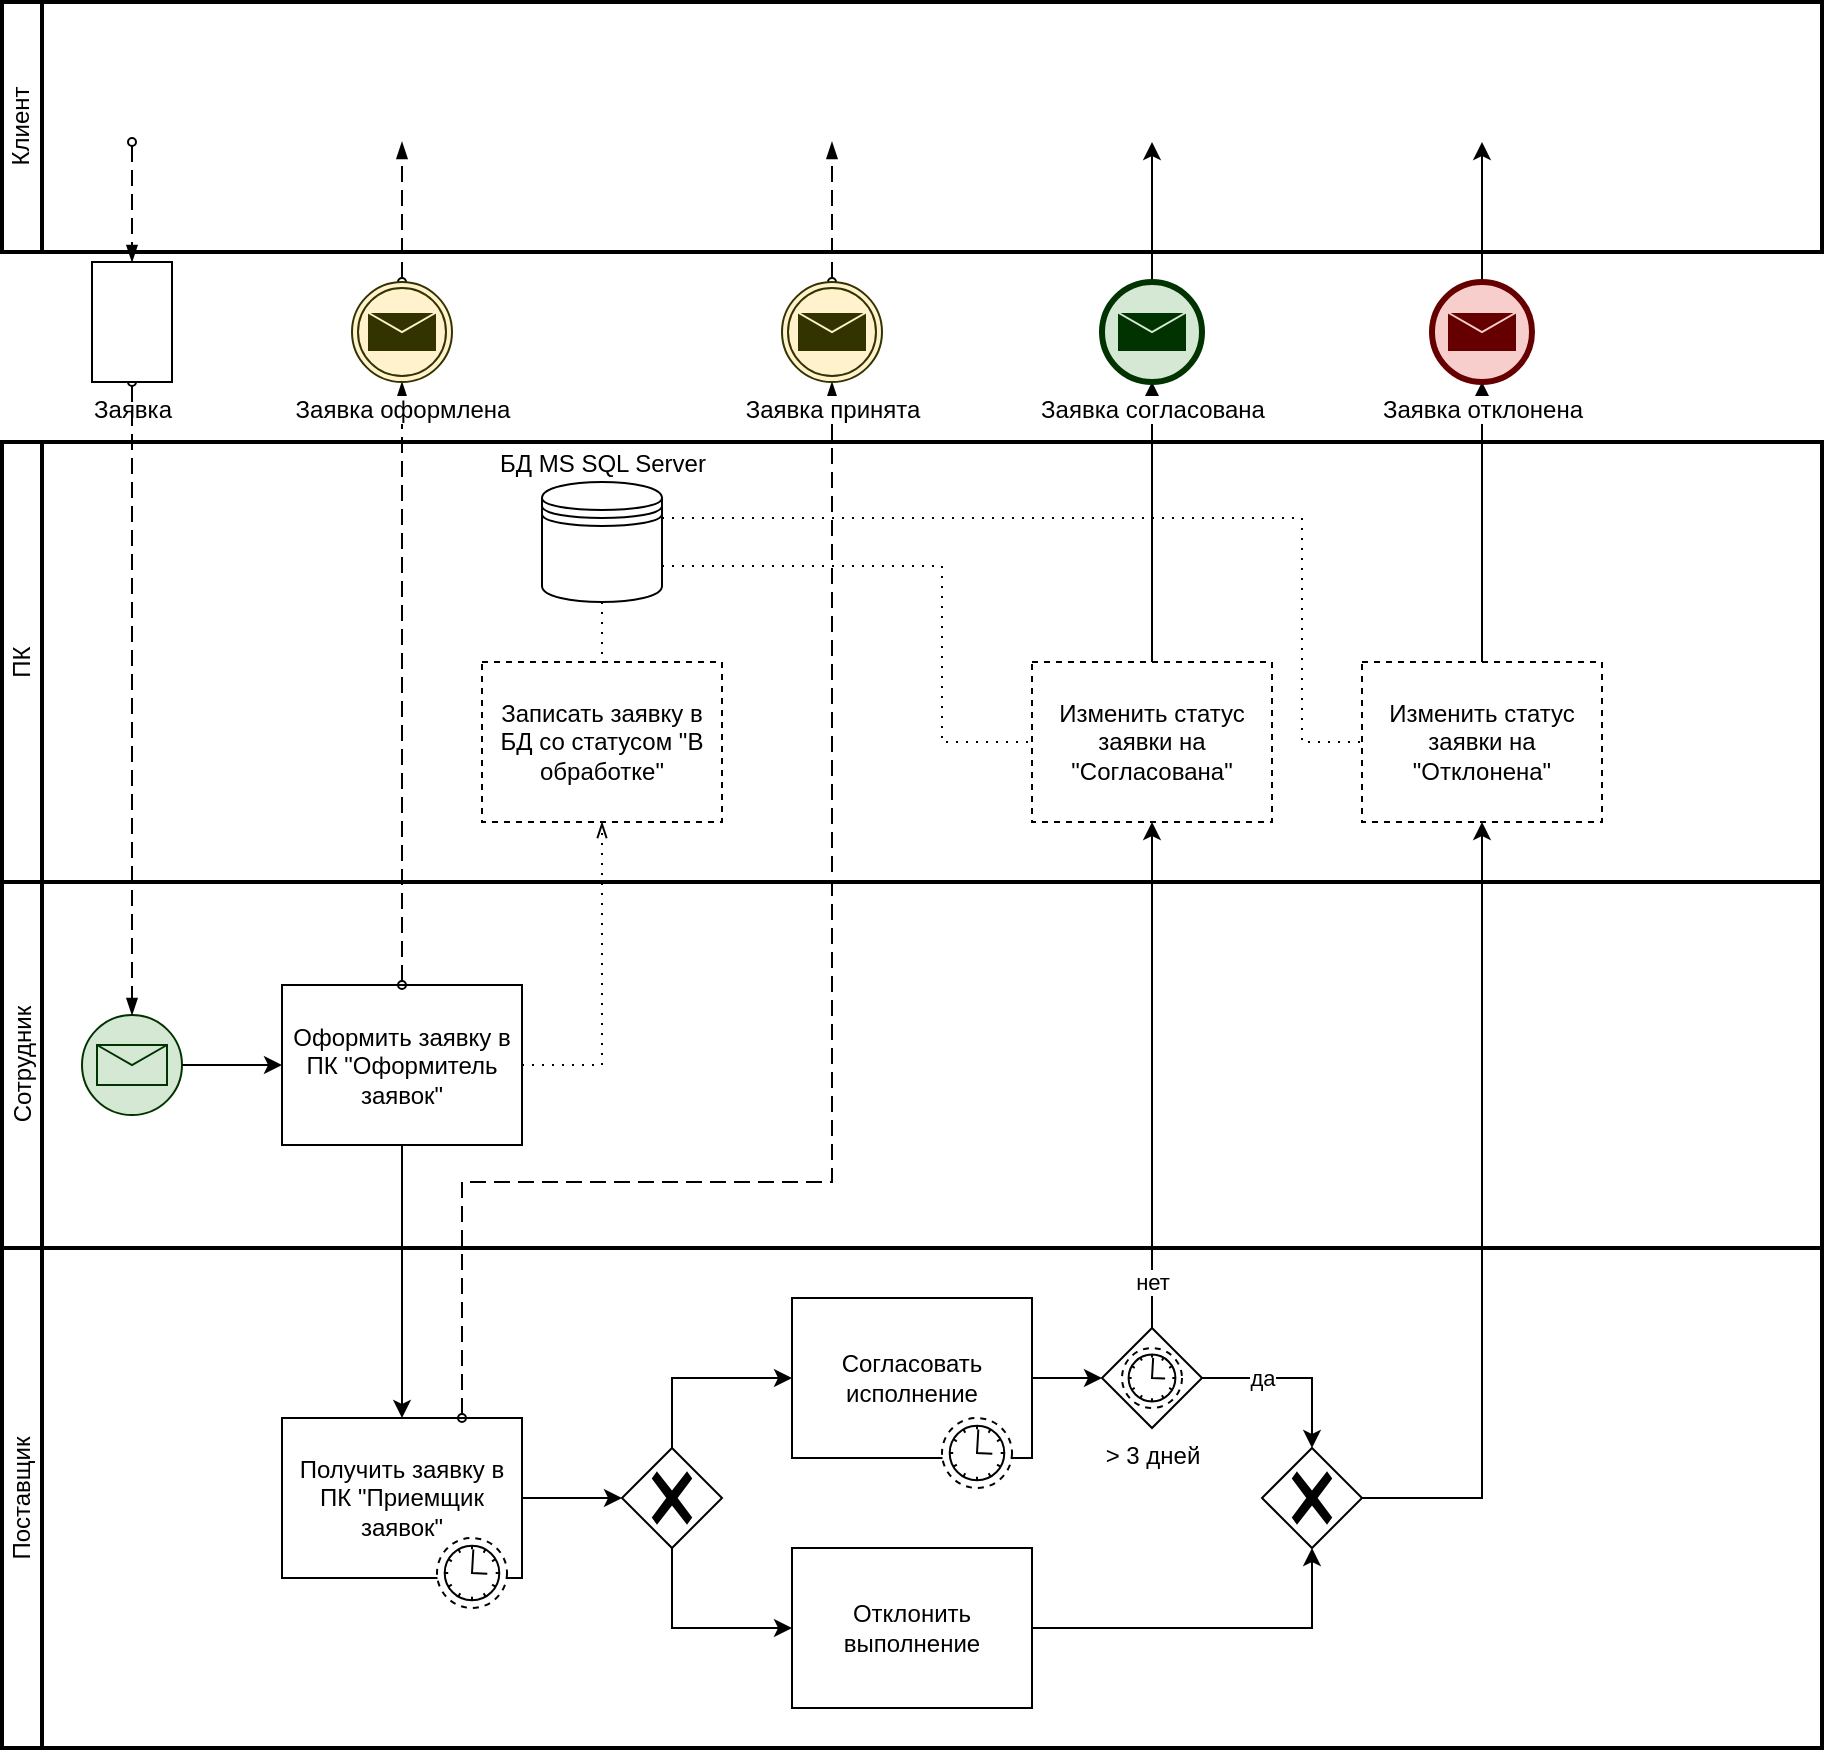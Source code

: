 <mxfile version="26.1.0">
  <diagram name="Page-1" id="2a216829-ef6e-dabb-86c1-c78162f3ba2b">
    <mxGraphModel dx="2625" dy="1478" grid="1" gridSize="10" guides="1" tooltips="1" connect="1" arrows="1" fold="1" page="1" pageScale="1" pageWidth="850" pageHeight="1100" background="none" math="0" shadow="0">
      <root>
        <mxCell id="0" />
        <mxCell id="1" parent="0" />
        <mxCell id="HtF4_B8D5Q-UJ-8oCtYW-69" value="ПК" style="swimlane;html=1;startSize=20;fontStyle=0;collapsible=0;horizontal=0;swimlaneLine=1;swimlaneFillColor=#ffffff;strokeWidth=2;whiteSpace=wrap;" vertex="1" parent="1">
          <mxGeometry x="390" y="334" width="910" height="220" as="geometry" />
        </mxCell>
        <mxCell id="HtF4_B8D5Q-UJ-8oCtYW-54" value="Изменить статус заявки на &quot;Отклонена&quot;" style="points=[[0.25,0,0],[0.5,0,0],[0.75,0,0],[1,0.25,0],[1,0.5,0],[1,0.75,0],[0.75,1,0],[0.5,1,0],[0.25,1,0],[0,0.75,0],[0,0.5,0],[0,0.25,0]];shape=mxgraph.bpmn.task2;whiteSpace=wrap;rectStyle=rounded;size=10;html=1;container=1;expand=0;collapsible=0;taskMarker=script;dashed=1;" vertex="1" parent="HtF4_B8D5Q-UJ-8oCtYW-69">
          <mxGeometry x="680" y="110" width="120" height="80" as="geometry" />
        </mxCell>
        <mxCell id="HtF4_B8D5Q-UJ-8oCtYW-70" value="Записать заявку в БД со статусом &quot;В обработке&quot;" style="points=[[0.25,0,0],[0.5,0,0],[0.75,0,0],[1,0.25,0],[1,0.5,0],[1,0.75,0],[0.75,1,0],[0.5,1,0],[0.25,1,0],[0,0.75,0],[0,0.5,0],[0,0.25,0]];shape=mxgraph.bpmn.task2;whiteSpace=wrap;rectStyle=rounded;size=10;html=1;container=1;expand=0;collapsible=0;taskMarker=script;dashed=1;" vertex="1" parent="HtF4_B8D5Q-UJ-8oCtYW-69">
          <mxGeometry x="240" y="110" width="120" height="80" as="geometry" />
        </mxCell>
        <mxCell id="HtF4_B8D5Q-UJ-8oCtYW-12" value="БД MS SQL Server" style="shape=datastore;html=1;labelPosition=center;verticalLabelPosition=top;align=center;verticalAlign=bottom;" vertex="1" parent="HtF4_B8D5Q-UJ-8oCtYW-69">
          <mxGeometry x="270" y="20" width="60" height="60" as="geometry" />
        </mxCell>
        <mxCell id="HtF4_B8D5Q-UJ-8oCtYW-71" value="" style="edgeStyle=orthogonalEdgeStyle;fontSize=12;html=1;endFill=0;startFill=0;endSize=6;startSize=6;dashed=1;dashPattern=1 4;endArrow=none;startArrow=none;rounded=0;entryX=0.5;entryY=0;entryDx=0;entryDy=0;entryPerimeter=0;exitX=0.5;exitY=1;exitDx=0;exitDy=0;" edge="1" parent="HtF4_B8D5Q-UJ-8oCtYW-69" source="HtF4_B8D5Q-UJ-8oCtYW-12" target="HtF4_B8D5Q-UJ-8oCtYW-70">
          <mxGeometry width="160" relative="1" as="geometry">
            <mxPoint x="790" y="953" as="sourcePoint" />
            <mxPoint x="1125" y="953" as="targetPoint" />
          </mxGeometry>
        </mxCell>
        <mxCell id="HtF4_B8D5Q-UJ-8oCtYW-60" value="Изменить статус заявки на &quot;Согласована&quot;" style="points=[[0.25,0,0],[0.5,0,0],[0.75,0,0],[1,0.25,0],[1,0.5,0],[1,0.75,0],[0.75,1,0],[0.5,1,0],[0.25,1,0],[0,0.75,0],[0,0.5,0],[0,0.25,0]];shape=mxgraph.bpmn.task2;whiteSpace=wrap;rectStyle=rounded;size=10;html=1;container=1;expand=0;collapsible=0;taskMarker=script;dashed=1;" vertex="1" parent="HtF4_B8D5Q-UJ-8oCtYW-69">
          <mxGeometry x="515" y="110" width="120" height="80" as="geometry" />
        </mxCell>
        <mxCell id="HtF4_B8D5Q-UJ-8oCtYW-55" value="" style="edgeStyle=elbowEdgeStyle;fontSize=12;html=1;endFill=0;startFill=0;endSize=6;startSize=6;dashed=1;dashPattern=1 4;endArrow=none;startArrow=none;rounded=0;entryX=0;entryY=0.5;entryDx=0;entryDy=0;entryPerimeter=0;exitX=1;exitY=0.7;exitDx=0;exitDy=0;" edge="1" parent="HtF4_B8D5Q-UJ-8oCtYW-69" source="HtF4_B8D5Q-UJ-8oCtYW-12" target="HtF4_B8D5Q-UJ-8oCtYW-60">
          <mxGeometry width="160" relative="1" as="geometry">
            <mxPoint x="460" y="-340" as="sourcePoint" />
            <mxPoint x="620" y="-340" as="targetPoint" />
            <Array as="points">
              <mxPoint x="470" y="100" />
            </Array>
          </mxGeometry>
        </mxCell>
        <mxCell id="HtF4_B8D5Q-UJ-8oCtYW-78" value="" style="edgeStyle=elbowEdgeStyle;fontSize=12;html=1;endFill=0;startFill=0;endSize=6;startSize=6;dashed=1;dashPattern=1 4;endArrow=none;startArrow=none;rounded=0;entryX=0;entryY=0.5;entryDx=0;entryDy=0;entryPerimeter=0;exitX=1;exitY=0.3;exitDx=0;exitDy=0;" edge="1" parent="HtF4_B8D5Q-UJ-8oCtYW-69" source="HtF4_B8D5Q-UJ-8oCtYW-12" target="HtF4_B8D5Q-UJ-8oCtYW-54">
          <mxGeometry width="160" relative="1" as="geometry">
            <mxPoint x="340" y="60" as="sourcePoint" />
            <mxPoint x="525" y="160" as="targetPoint" />
            <Array as="points">
              <mxPoint x="650" y="90" />
            </Array>
          </mxGeometry>
        </mxCell>
        <mxCell id="HtF4_B8D5Q-UJ-8oCtYW-8" value="Сотрудник" style="swimlane;html=1;startSize=20;fontStyle=0;collapsible=0;horizontal=0;swimlaneLine=1;swimlaneFillColor=#ffffff;strokeWidth=2;whiteSpace=wrap;" vertex="1" parent="1">
          <mxGeometry x="390" y="554" width="910" height="183" as="geometry" />
        </mxCell>
        <mxCell id="HtF4_B8D5Q-UJ-8oCtYW-29" value="" style="points=[[0.145,0.145,0],[0.5,0,0],[0.855,0.145,0],[1,0.5,0],[0.855,0.855,0],[0.5,1,0],[0.145,0.855,0],[0,0.5,0]];shape=mxgraph.bpmn.event;html=1;verticalLabelPosition=bottom;labelBackgroundColor=#ffffff;verticalAlign=top;align=center;perimeter=ellipsePerimeter;outlineConnect=0;aspect=fixed;outline=standard;symbol=message;fillColor=#d5e8d4;strokeColor=#003300;" vertex="1" parent="HtF4_B8D5Q-UJ-8oCtYW-8">
          <mxGeometry x="40" y="66.5" width="50" height="50" as="geometry" />
        </mxCell>
        <mxCell id="HtF4_B8D5Q-UJ-8oCtYW-30" style="edgeStyle=orthogonalEdgeStyle;rounded=0;orthogonalLoop=1;jettySize=auto;html=1;entryX=0;entryY=0.5;entryDx=0;entryDy=0;entryPerimeter=0;" edge="1" parent="HtF4_B8D5Q-UJ-8oCtYW-8" source="HtF4_B8D5Q-UJ-8oCtYW-29" target="HtF4_B8D5Q-UJ-8oCtYW-67">
          <mxGeometry relative="1" as="geometry">
            <mxPoint x="140" y="80" as="targetPoint" />
          </mxGeometry>
        </mxCell>
        <mxCell id="HtF4_B8D5Q-UJ-8oCtYW-67" value="Оформить заявку в ПК &quot;Оформитель заявок&quot;" style="points=[[0.25,0,0],[0.5,0,0],[0.75,0,0],[1,0.25,0],[1,0.5,0],[1,0.75,0],[0.75,1,0],[0.5,1,0],[0.25,1,0],[0,0.75,0],[0,0.5,0],[0,0.25,0]];shape=mxgraph.bpmn.task2;whiteSpace=wrap;rectStyle=rounded;size=10;html=1;container=1;expand=0;collapsible=0;taskMarker=user;" vertex="1" parent="HtF4_B8D5Q-UJ-8oCtYW-8">
          <mxGeometry x="140" y="51.5" width="120" height="80" as="geometry" />
        </mxCell>
        <mxCell id="HtF4_B8D5Q-UJ-8oCtYW-14" value="Поставщик" style="swimlane;html=1;startSize=20;fontStyle=0;collapsible=0;horizontal=0;swimlaneLine=1;swimlaneFillColor=#ffffff;strokeWidth=2;whiteSpace=wrap;" vertex="1" parent="1">
          <mxGeometry x="390" y="737" width="910" height="250" as="geometry" />
        </mxCell>
        <mxCell id="HtF4_B8D5Q-UJ-8oCtYW-24" value="" style="points=[[0.25,0.25,0],[0.5,0,0],[0.75,0.25,0],[1,0.5,0],[0.75,0.75,0],[0.5,1,0],[0.25,0.75,0],[0,0.5,0]];shape=mxgraph.bpmn.gateway2;html=1;verticalLabelPosition=bottom;labelBackgroundColor=#ffffff;verticalAlign=top;align=center;perimeter=rhombusPerimeter;outlineConnect=0;outline=none;symbol=none;gwType=exclusive;" vertex="1" parent="HtF4_B8D5Q-UJ-8oCtYW-14">
          <mxGeometry x="310" y="100" width="50" height="50" as="geometry" />
        </mxCell>
        <mxCell id="HtF4_B8D5Q-UJ-8oCtYW-25" style="edgeStyle=orthogonalEdgeStyle;rounded=0;orthogonalLoop=1;jettySize=auto;html=1;entryX=0;entryY=0.5;entryDx=0;entryDy=0;entryPerimeter=0;exitX=1;exitY=0.5;exitDx=0;exitDy=0;exitPerimeter=0;" edge="1" parent="HtF4_B8D5Q-UJ-8oCtYW-14" source="HtF4_B8D5Q-UJ-8oCtYW-39" target="HtF4_B8D5Q-UJ-8oCtYW-24">
          <mxGeometry relative="1" as="geometry">
            <mxPoint x="260" y="100" as="sourcePoint" />
          </mxGeometry>
        </mxCell>
        <mxCell id="HtF4_B8D5Q-UJ-8oCtYW-37" value="&amp;gt; 3 дней" style="points=[[0.25,0.25,0],[0.5,0,0],[0.75,0.25,0],[1,0.5,0],[0.75,0.75,0],[0.5,1,0],[0.25,0.75,0],[0,0.5,0]];shape=mxgraph.bpmn.gateway2;html=1;verticalLabelPosition=bottom;labelBackgroundColor=#ffffff;verticalAlign=top;align=center;perimeter=rhombusPerimeter;outlineConnect=0;outline=eventNonint;symbol=timer;labelPosition=center;" vertex="1" parent="HtF4_B8D5Q-UJ-8oCtYW-14">
          <mxGeometry x="550" y="40" width="50" height="50" as="geometry" />
        </mxCell>
        <mxCell id="HtF4_B8D5Q-UJ-8oCtYW-38" style="edgeStyle=orthogonalEdgeStyle;rounded=0;orthogonalLoop=1;jettySize=auto;html=1;exitX=1;exitY=0.5;exitDx=0;exitDy=0;exitPerimeter=0;entryX=0;entryY=0.5;entryDx=0;entryDy=0;entryPerimeter=0;" edge="1" parent="HtF4_B8D5Q-UJ-8oCtYW-14" source="HtF4_B8D5Q-UJ-8oCtYW-40" target="HtF4_B8D5Q-UJ-8oCtYW-37">
          <mxGeometry relative="1" as="geometry">
            <mxPoint x="560" y="50" as="sourcePoint" />
          </mxGeometry>
        </mxCell>
        <mxCell id="HtF4_B8D5Q-UJ-8oCtYW-39" value="Получить заявку в ПК &quot;Приемщик заявок&quot;" style="points=[[0.25,0,0],[0.5,0,0],[0.75,0,0],[1,0.25,0],[1,0.5,0],[1,0.75,0],[0.75,1,0],[0.5,1,0],[0.25,1,0],[0,0.75,0],[0,0.5,0],[0,0.25,0]];shape=mxgraph.bpmn.task2;whiteSpace=wrap;rectStyle=rounded;size=10;html=1;container=1;expand=0;collapsible=0;taskMarker=user;" vertex="1" parent="HtF4_B8D5Q-UJ-8oCtYW-14">
          <mxGeometry x="140" y="85" width="120" height="80" as="geometry" />
        </mxCell>
        <mxCell id="HtF4_B8D5Q-UJ-8oCtYW-36" value="" style="points=[[0.145,0.145,0],[0.5,0,0],[0.855,0.145,0],[1,0.5,0],[0.855,0.855,0],[0.5,1,0],[0.145,0.855,0],[0,0.5,0]];shape=mxgraph.bpmn.event;html=1;verticalLabelPosition=bottom;labelBackgroundColor=#ffffff;verticalAlign=top;align=center;perimeter=ellipsePerimeter;outlineConnect=0;aspect=fixed;outline=eventNonint;symbol=timer;" vertex="1" parent="HtF4_B8D5Q-UJ-8oCtYW-39">
          <mxGeometry x="77.5" y="60" width="35" height="35" as="geometry" />
        </mxCell>
        <mxCell id="HtF4_B8D5Q-UJ-8oCtYW-40" value="Согласовать исполнение" style="points=[[0.25,0,0],[0.5,0,0],[0.75,0,0],[1,0.25,0],[1,0.5,0],[1,0.75,0],[0.75,1,0],[0.5,1,0],[0.25,1,0],[0,0.75,0],[0,0.5,0],[0,0.25,0]];shape=mxgraph.bpmn.task2;whiteSpace=wrap;rectStyle=rounded;size=10;html=1;container=1;expand=0;collapsible=0;taskMarker=user;" vertex="1" parent="HtF4_B8D5Q-UJ-8oCtYW-14">
          <mxGeometry x="395" y="25" width="120" height="80" as="geometry" />
        </mxCell>
        <mxCell id="HtF4_B8D5Q-UJ-8oCtYW-73" value="" style="points=[[0.145,0.145,0],[0.5,0,0],[0.855,0.145,0],[1,0.5,0],[0.855,0.855,0],[0.5,1,0],[0.145,0.855,0],[0,0.5,0]];shape=mxgraph.bpmn.event;html=1;verticalLabelPosition=bottom;labelBackgroundColor=#ffffff;verticalAlign=top;align=center;perimeter=ellipsePerimeter;outlineConnect=0;aspect=fixed;outline=eventNonint;symbol=timer;" vertex="1" parent="HtF4_B8D5Q-UJ-8oCtYW-40">
          <mxGeometry x="75" y="60" width="35" height="35" as="geometry" />
        </mxCell>
        <mxCell id="HtF4_B8D5Q-UJ-8oCtYW-34" style="edgeStyle=orthogonalEdgeStyle;rounded=0;orthogonalLoop=1;jettySize=auto;html=1;entryX=0;entryY=0.5;entryDx=0;entryDy=0;entryPerimeter=0;exitX=0.5;exitY=0;exitDx=0;exitDy=0;exitPerimeter=0;" edge="1" parent="HtF4_B8D5Q-UJ-8oCtYW-14" source="HtF4_B8D5Q-UJ-8oCtYW-24" target="HtF4_B8D5Q-UJ-8oCtYW-40">
          <mxGeometry relative="1" as="geometry">
            <mxPoint x="440" y="50" as="targetPoint" />
          </mxGeometry>
        </mxCell>
        <mxCell id="HtF4_B8D5Q-UJ-8oCtYW-41" value="Отклонить выполнение" style="points=[[0.25,0,0],[0.5,0,0],[0.75,0,0],[1,0.25,0],[1,0.5,0],[1,0.75,0],[0.75,1,0],[0.5,1,0],[0.25,1,0],[0,0.75,0],[0,0.5,0],[0,0.25,0]];shape=mxgraph.bpmn.task2;whiteSpace=wrap;rectStyle=rounded;size=10;html=1;container=1;expand=0;collapsible=0;taskMarker=user;" vertex="1" parent="HtF4_B8D5Q-UJ-8oCtYW-14">
          <mxGeometry x="395" y="150" width="120" height="80" as="geometry" />
        </mxCell>
        <mxCell id="HtF4_B8D5Q-UJ-8oCtYW-35" style="edgeStyle=orthogonalEdgeStyle;rounded=0;orthogonalLoop=1;jettySize=auto;html=1;exitX=0.5;exitY=1;exitDx=0;exitDy=0;exitPerimeter=0;entryX=0;entryY=0.5;entryDx=0;entryDy=0;entryPerimeter=0;" edge="1" parent="HtF4_B8D5Q-UJ-8oCtYW-14" source="HtF4_B8D5Q-UJ-8oCtYW-24" target="HtF4_B8D5Q-UJ-8oCtYW-41">
          <mxGeometry relative="1" as="geometry">
            <mxPoint x="440" y="150" as="targetPoint" />
          </mxGeometry>
        </mxCell>
        <mxCell id="HtF4_B8D5Q-UJ-8oCtYW-42" value="" style="points=[[0.25,0.25,0],[0.5,0,0],[0.75,0.25,0],[1,0.5,0],[0.75,0.75,0],[0.5,1,0],[0.25,0.75,0],[0,0.5,0]];shape=mxgraph.bpmn.gateway2;html=1;verticalLabelPosition=bottom;labelBackgroundColor=#ffffff;verticalAlign=top;align=center;perimeter=rhombusPerimeter;outlineConnect=0;outline=none;symbol=none;gwType=exclusive;" vertex="1" parent="HtF4_B8D5Q-UJ-8oCtYW-14">
          <mxGeometry x="630" y="100" width="50" height="50" as="geometry" />
        </mxCell>
        <mxCell id="HtF4_B8D5Q-UJ-8oCtYW-43" style="edgeStyle=orthogonalEdgeStyle;rounded=0;orthogonalLoop=1;jettySize=auto;html=1;entryX=0.5;entryY=1;entryDx=0;entryDy=0;entryPerimeter=0;" edge="1" parent="HtF4_B8D5Q-UJ-8oCtYW-14" source="HtF4_B8D5Q-UJ-8oCtYW-41" target="HtF4_B8D5Q-UJ-8oCtYW-42">
          <mxGeometry relative="1" as="geometry" />
        </mxCell>
        <mxCell id="HtF4_B8D5Q-UJ-8oCtYW-44" style="edgeStyle=orthogonalEdgeStyle;rounded=0;orthogonalLoop=1;jettySize=auto;html=1;entryX=0.5;entryY=0;entryDx=0;entryDy=0;entryPerimeter=0;" edge="1" parent="HtF4_B8D5Q-UJ-8oCtYW-14" source="HtF4_B8D5Q-UJ-8oCtYW-37" target="HtF4_B8D5Q-UJ-8oCtYW-42">
          <mxGeometry relative="1" as="geometry" />
        </mxCell>
        <mxCell id="HtF4_B8D5Q-UJ-8oCtYW-45" value="да" style="edgeLabel;html=1;align=center;verticalAlign=middle;resizable=0;points=[];" vertex="1" connectable="0" parent="HtF4_B8D5Q-UJ-8oCtYW-44">
          <mxGeometry x="-0.095" y="-1" relative="1" as="geometry">
            <mxPoint x="-11" y="-1" as="offset" />
          </mxGeometry>
        </mxCell>
        <mxCell id="HtF4_B8D5Q-UJ-8oCtYW-20" style="edgeStyle=orthogonalEdgeStyle;rounded=0;orthogonalLoop=1;jettySize=auto;html=1;entryX=0.5;entryY=0;entryDx=0;entryDy=0;entryPerimeter=0;exitX=0.5;exitY=1;exitDx=0;exitDy=0;exitPerimeter=0;" edge="1" parent="1" source="HtF4_B8D5Q-UJ-8oCtYW-67" target="HtF4_B8D5Q-UJ-8oCtYW-39">
          <mxGeometry relative="1" as="geometry">
            <mxPoint x="590" y="617" as="sourcePoint" />
            <mxPoint x="590" y="797" as="targetPoint" />
          </mxGeometry>
        </mxCell>
        <mxCell id="HtF4_B8D5Q-UJ-8oCtYW-27" value="Клиент" style="swimlane;html=1;startSize=20;fontStyle=0;collapsible=0;horizontal=0;swimlaneLine=1;swimlaneFillColor=#ffffff;strokeWidth=2;whiteSpace=wrap;" vertex="1" parent="1">
          <mxGeometry x="390" y="114" width="910" height="125" as="geometry" />
        </mxCell>
        <mxCell id="HtF4_B8D5Q-UJ-8oCtYW-50" value="" style="dashed=1;dashPattern=8 4;endArrow=blockThin;endFill=1;startArrow=oval;startFill=0;endSize=6;startSize=4;html=1;rounded=0;exitX=0.5;exitY=0;exitDx=0;exitDy=0;exitPerimeter=0;" edge="1" parent="HtF4_B8D5Q-UJ-8oCtYW-27" source="HtF4_B8D5Q-UJ-8oCtYW-48">
          <mxGeometry width="160" relative="1" as="geometry">
            <mxPoint x="305" y="120" as="sourcePoint" />
            <mxPoint x="200" y="70" as="targetPoint" />
          </mxGeometry>
        </mxCell>
        <mxCell id="HtF4_B8D5Q-UJ-8oCtYW-53" value="" style="dashed=1;dashPattern=8 4;endArrow=blockThin;endFill=1;startArrow=oval;startFill=0;endSize=6;startSize=4;html=1;rounded=0;exitX=0.5;exitY=0;exitDx=0;exitDy=0;exitPerimeter=0;" edge="1" parent="HtF4_B8D5Q-UJ-8oCtYW-27" source="HtF4_B8D5Q-UJ-8oCtYW-51">
          <mxGeometry width="160" relative="1" as="geometry">
            <mxPoint x="305" y="120" as="sourcePoint" />
            <mxPoint x="415" y="70" as="targetPoint" />
          </mxGeometry>
        </mxCell>
        <mxCell id="HtF4_B8D5Q-UJ-8oCtYW-31" value="" style="dashed=1;dashPattern=8 4;endArrow=blockThin;endFill=1;startArrow=oval;startFill=0;endSize=6;startSize=4;html=1;rounded=0;entryX=0.5;entryY=0;entryDx=0;entryDy=0;entryPerimeter=0;" edge="1" parent="1" source="HtF4_B8D5Q-UJ-8oCtYW-28" target="HtF4_B8D5Q-UJ-8oCtYW-29">
          <mxGeometry width="160" relative="1" as="geometry">
            <mxPoint x="455" y="377" as="sourcePoint" />
            <mxPoint x="880" y="457" as="targetPoint" />
          </mxGeometry>
        </mxCell>
        <mxCell id="HtF4_B8D5Q-UJ-8oCtYW-28" value="Заявка" style="shape=mxgraph.bpmn.data2;labelPosition=center;verticalLabelPosition=bottom;align=center;verticalAlign=top;size=15;html=1;" vertex="1" parent="1">
          <mxGeometry x="435" y="244" width="40" height="60" as="geometry" />
        </mxCell>
        <mxCell id="HtF4_B8D5Q-UJ-8oCtYW-49" value="" style="dashed=1;dashPattern=8 4;endArrow=blockThin;endFill=1;startArrow=oval;startFill=0;endSize=6;startSize=4;html=1;rounded=0;exitX=0.5;exitY=0;exitDx=0;exitDy=0;exitPerimeter=0;entryX=0.5;entryY=1;entryDx=0;entryDy=0;entryPerimeter=0;" edge="1" parent="1" source="HtF4_B8D5Q-UJ-8oCtYW-67" target="HtF4_B8D5Q-UJ-8oCtYW-48">
          <mxGeometry width="160" relative="1" as="geometry">
            <mxPoint x="590" y="537" as="sourcePoint" />
            <mxPoint x="820" y="457" as="targetPoint" />
          </mxGeometry>
        </mxCell>
        <mxCell id="HtF4_B8D5Q-UJ-8oCtYW-52" value="" style="dashed=1;dashPattern=8 4;endArrow=blockThin;endFill=1;startArrow=oval;startFill=0;endSize=6;startSize=4;html=1;rounded=0;exitX=0.75;exitY=0;exitDx=0;exitDy=0;exitPerimeter=0;entryX=0.5;entryY=1;entryDx=0;entryDy=0;entryPerimeter=0;edgeStyle=orthogonalEdgeStyle;" edge="1" parent="1" source="HtF4_B8D5Q-UJ-8oCtYW-39" target="HtF4_B8D5Q-UJ-8oCtYW-51">
          <mxGeometry width="160" relative="1" as="geometry">
            <mxPoint x="660" y="647" as="sourcePoint" />
            <mxPoint x="820" y="647" as="targetPoint" />
            <Array as="points">
              <mxPoint x="620" y="704" />
              <mxPoint x="805" y="704" />
            </Array>
          </mxGeometry>
        </mxCell>
        <mxCell id="HtF4_B8D5Q-UJ-8oCtYW-58" style="edgeStyle=orthogonalEdgeStyle;rounded=0;orthogonalLoop=1;jettySize=auto;html=1;exitX=0.5;exitY=0;exitDx=0;exitDy=0;exitPerimeter=0;" edge="1" parent="1" source="HtF4_B8D5Q-UJ-8oCtYW-56">
          <mxGeometry relative="1" as="geometry">
            <mxPoint x="1130" y="184" as="targetPoint" />
          </mxGeometry>
        </mxCell>
        <mxCell id="HtF4_B8D5Q-UJ-8oCtYW-65" style="edgeStyle=orthogonalEdgeStyle;rounded=0;orthogonalLoop=1;jettySize=auto;html=1;exitX=0.5;exitY=0;exitDx=0;exitDy=0;exitPerimeter=0;" edge="1" parent="1" source="HtF4_B8D5Q-UJ-8oCtYW-63">
          <mxGeometry relative="1" as="geometry">
            <mxPoint x="965" y="184" as="targetPoint" />
          </mxGeometry>
        </mxCell>
        <mxCell id="HtF4_B8D5Q-UJ-8oCtYW-64" style="edgeStyle=orthogonalEdgeStyle;rounded=0;orthogonalLoop=1;jettySize=auto;html=1;entryX=0.5;entryY=1;entryDx=0;entryDy=0;entryPerimeter=0;exitX=0.5;exitY=0;exitDx=0;exitDy=0;exitPerimeter=0;" edge="1" parent="1" source="HtF4_B8D5Q-UJ-8oCtYW-60" target="HtF4_B8D5Q-UJ-8oCtYW-63">
          <mxGeometry relative="1" as="geometry" />
        </mxCell>
        <mxCell id="HtF4_B8D5Q-UJ-8oCtYW-63" value="Заявка согласована" style="points=[[0.145,0.145,0],[0.5,0,0],[0.855,0.145,0],[1,0.5,0],[0.855,0.855,0],[0.5,1,0],[0.145,0.855,0],[0,0.5,0]];shape=mxgraph.bpmn.event;html=1;verticalLabelPosition=bottom;labelBackgroundColor=#ffffff;verticalAlign=top;align=center;perimeter=ellipsePerimeter;outlineConnect=0;aspect=fixed;outline=end;symbol=message;fillColor=#d5e8d4;strokeColor=#003300;" vertex="1" parent="1">
          <mxGeometry x="940" y="254" width="50" height="50" as="geometry" />
        </mxCell>
        <mxCell id="HtF4_B8D5Q-UJ-8oCtYW-46" style="edgeStyle=orthogonalEdgeStyle;rounded=0;orthogonalLoop=1;jettySize=auto;html=1;entryX=0.5;entryY=1;entryDx=0;entryDy=0;entryPerimeter=0;exitX=1;exitY=0.5;exitDx=0;exitDy=0;exitPerimeter=0;" edge="1" parent="1" source="HtF4_B8D5Q-UJ-8oCtYW-42" target="HtF4_B8D5Q-UJ-8oCtYW-54">
          <mxGeometry relative="1" as="geometry" />
        </mxCell>
        <mxCell id="HtF4_B8D5Q-UJ-8oCtYW-57" style="edgeStyle=orthogonalEdgeStyle;rounded=0;orthogonalLoop=1;jettySize=auto;html=1;entryX=0.5;entryY=1;entryDx=0;entryDy=0;entryPerimeter=0;exitX=0.5;exitY=0;exitDx=0;exitDy=0;exitPerimeter=0;" edge="1" parent="1" source="HtF4_B8D5Q-UJ-8oCtYW-54" target="HtF4_B8D5Q-UJ-8oCtYW-56">
          <mxGeometry relative="1" as="geometry" />
        </mxCell>
        <mxCell id="HtF4_B8D5Q-UJ-8oCtYW-32" value="" style="dashed=1;dashPattern=8 4;endArrow=blockThin;endFill=1;startArrow=oval;startFill=0;endSize=6;startSize=4;html=1;rounded=0;entryX=0.5;entryY=0;entryDx=0;entryDy=0;entryPerimeter=0;" edge="1" parent="1" target="HtF4_B8D5Q-UJ-8oCtYW-28">
          <mxGeometry width="160" relative="1" as="geometry">
            <mxPoint x="455" y="184" as="sourcePoint" />
            <mxPoint x="455" y="552" as="targetPoint" />
          </mxGeometry>
        </mxCell>
        <mxCell id="HtF4_B8D5Q-UJ-8oCtYW-72" value="" style="edgeStyle=orthogonalEdgeStyle;fontSize=12;html=1;endFill=0;startFill=0;endSize=6;startSize=6;dashed=1;dashPattern=1 4;endArrow=openThin;startArrow=none;rounded=0;exitX=1;exitY=0.5;exitDx=0;exitDy=0;exitPerimeter=0;entryX=0.5;entryY=1;entryDx=0;entryDy=0;entryPerimeter=0;" edge="1" parent="1" source="HtF4_B8D5Q-UJ-8oCtYW-67" target="HtF4_B8D5Q-UJ-8oCtYW-70">
          <mxGeometry width="160" relative="1" as="geometry">
            <mxPoint x="840" y="634" as="sourcePoint" />
            <mxPoint x="1000" y="634" as="targetPoint" />
          </mxGeometry>
        </mxCell>
        <mxCell id="HtF4_B8D5Q-UJ-8oCtYW-48" value="Заявка оформлена" style="points=[[0.145,0.145,0],[0.5,0,0],[0.855,0.145,0],[1,0.5,0],[0.855,0.855,0],[0.5,1,0],[0.145,0.855,0],[0,0.5,0]];shape=mxgraph.bpmn.event;html=1;verticalLabelPosition=bottom;labelBackgroundColor=#ffffff;verticalAlign=top;align=center;perimeter=ellipsePerimeter;outlineConnect=0;aspect=fixed;outline=throwing;symbol=message;fillColor=#fff2cc;strokeColor=#333300;" vertex="1" parent="1">
          <mxGeometry x="565" y="254" width="50" height="50" as="geometry" />
        </mxCell>
        <mxCell id="HtF4_B8D5Q-UJ-8oCtYW-51" value="Заявка принята" style="points=[[0.145,0.145,0],[0.5,0,0],[0.855,0.145,0],[1,0.5,0],[0.855,0.855,0],[0.5,1,0],[0.145,0.855,0],[0,0.5,0]];shape=mxgraph.bpmn.event;html=1;verticalLabelPosition=bottom;labelBackgroundColor=#ffffff;verticalAlign=top;align=center;perimeter=ellipsePerimeter;outlineConnect=0;aspect=fixed;outline=throwing;symbol=message;fillColor=#fff2cc;strokeColor=#333300;" vertex="1" parent="1">
          <mxGeometry x="780" y="254" width="50" height="50" as="geometry" />
        </mxCell>
        <mxCell id="HtF4_B8D5Q-UJ-8oCtYW-75" value="" style="edgeStyle=orthogonalEdgeStyle;rounded=0;orthogonalLoop=1;jettySize=auto;html=1;entryX=0.5;entryY=1;entryDx=0;entryDy=0;entryPerimeter=0;exitX=0.5;exitY=0;exitDx=0;exitDy=0;exitPerimeter=0;" edge="1" parent="1" source="HtF4_B8D5Q-UJ-8oCtYW-37" target="HtF4_B8D5Q-UJ-8oCtYW-60">
          <mxGeometry relative="1" as="geometry">
            <mxPoint x="965" y="717" as="sourcePoint" />
            <mxPoint x="965" y="464" as="targetPoint" />
          </mxGeometry>
        </mxCell>
        <mxCell id="HtF4_B8D5Q-UJ-8oCtYW-77" value="нет" style="edgeLabel;html=1;align=center;verticalAlign=middle;resizable=0;points=[];" vertex="1" connectable="0" parent="HtF4_B8D5Q-UJ-8oCtYW-75">
          <mxGeometry x="-0.239" y="2" relative="1" as="geometry">
            <mxPoint x="2" y="73" as="offset" />
          </mxGeometry>
        </mxCell>
        <mxCell id="HtF4_B8D5Q-UJ-8oCtYW-56" value="Заявка отклонена" style="points=[[0.145,0.145,0],[0.5,0,0],[0.855,0.145,0],[1,0.5,0],[0.855,0.855,0],[0.5,1,0],[0.145,0.855,0],[0,0.5,0]];shape=mxgraph.bpmn.event;html=1;verticalLabelPosition=bottom;labelBackgroundColor=#ffffff;verticalAlign=top;align=center;perimeter=ellipsePerimeter;outlineConnect=0;aspect=fixed;outline=end;symbol=message;fillColor=#f8cecc;strokeColor=#660000;" vertex="1" parent="1">
          <mxGeometry x="1105" y="254" width="50" height="50" as="geometry" />
        </mxCell>
      </root>
    </mxGraphModel>
  </diagram>
</mxfile>
